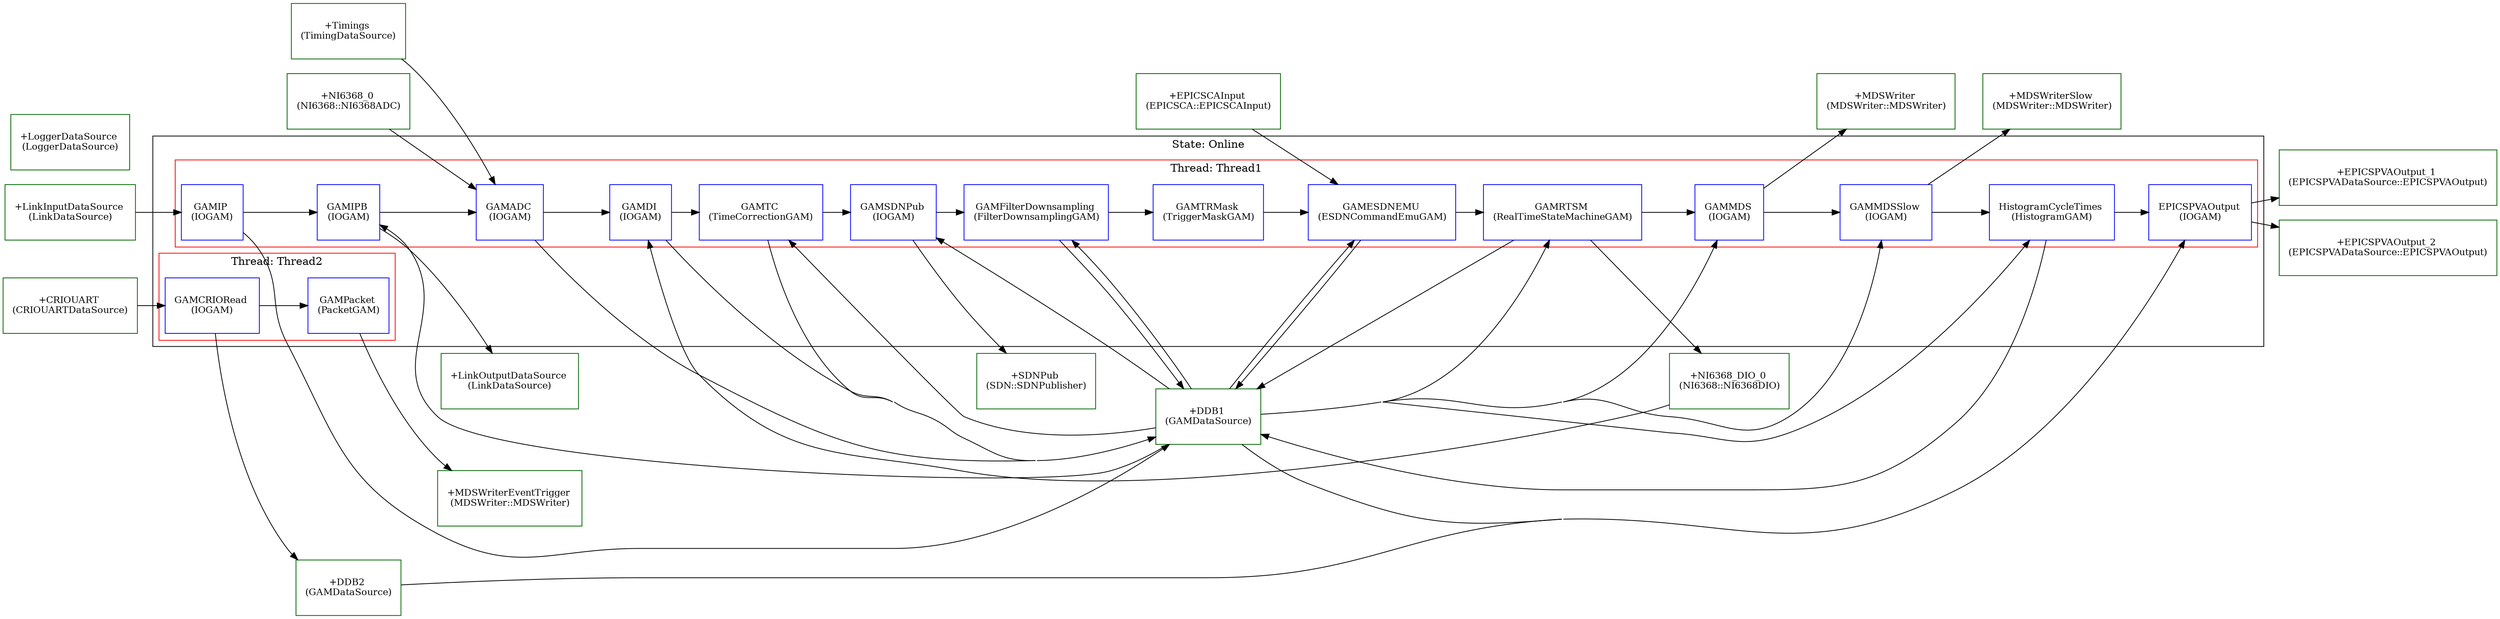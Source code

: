 digraph G {
rankdir=LR
concentrate=true
"Online.Thread1.GAMIP" [shape=record, style=filled, fillcolor=white, color=blue,label=<<TABLE border="0" cellborder="0"><TR><TD width="60" height="60"><font point-size="12">GAMIP <BR/>(IOGAM)</font></TD></TR></TABLE>>]
"Online.Thread1.GAMIPB" [shape=record, style=filled, fillcolor=white, color=blue,label=<<TABLE border="0" cellborder="0"><TR><TD width="60" height="60"><font point-size="12">GAMIPB <BR/>(IOGAM)</font></TD></TR></TABLE>>]
"Online.Thread1.GAMADC" [shape=record, style=filled, fillcolor=white, color=blue,label=<<TABLE border="0" cellborder="0"><TR><TD width="60" height="60"><font point-size="12">GAMADC <BR/>(IOGAM)</font></TD></TR></TABLE>>]
"Online.Thread1.GAMDI" [shape=record, style=filled, fillcolor=white, color=blue,label=<<TABLE border="0" cellborder="0"><TR><TD width="60" height="60"><font point-size="12">GAMDI <BR/>(IOGAM)</font></TD></TR></TABLE>>]
"Online.Thread1.GAMTC" [shape=record, style=filled, fillcolor=white, color=blue,label=<<TABLE border="0" cellborder="0"><TR><TD width="60" height="60"><font point-size="12">GAMTC <BR/>(TimeCorrectionGAM)</font></TD></TR></TABLE>>]
"Online.Thread1.GAMSDNPub" [shape=record, style=filled, fillcolor=white, color=blue,label=<<TABLE border="0" cellborder="0"><TR><TD width="60" height="60"><font point-size="12">GAMSDNPub <BR/>(IOGAM)</font></TD></TR></TABLE>>]
"Online.Thread1.GAMFilterDownsampling" [shape=record, style=filled, fillcolor=white, color=blue,label=<<TABLE border="0" cellborder="0"><TR><TD width="60" height="60"><font point-size="12">GAMFilterDownsampling <BR/>(FilterDownsamplingGAM)</font></TD></TR></TABLE>>]
"Online.Thread1.GAMTRMask" [shape=record, style=filled, fillcolor=white, color=blue,label=<<TABLE border="0" cellborder="0"><TR><TD width="60" height="60"><font point-size="12">GAMTRMask <BR/>(TriggerMaskGAM)</font></TD></TR></TABLE>>]
"Online.Thread1.GAMESDNEMU" [shape=record, style=filled, fillcolor=white, color=blue,label=<<TABLE border="0" cellborder="0"><TR><TD width="60" height="60"><font point-size="12">GAMESDNEMU <BR/>(ESDNCommandEmuGAM)</font></TD></TR></TABLE>>]
"Online.Thread1.GAMRTSM" [shape=record, style=filled, fillcolor=white, color=blue,label=<<TABLE border="0" cellborder="0"><TR><TD width="60" height="60"><font point-size="12">GAMRTSM <BR/>(RealTimeStateMachineGAM)</font></TD></TR></TABLE>>]
"Online.Thread1.GAMMDS" [shape=record, style=filled, fillcolor=white, color=blue,label=<<TABLE border="0" cellborder="0"><TR><TD width="60" height="60"><font point-size="12">GAMMDS <BR/>(IOGAM)</font></TD></TR></TABLE>>]
"Online.Thread1.GAMMDSSlow" [shape=record, style=filled, fillcolor=white, color=blue,label=<<TABLE border="0" cellborder="0"><TR><TD width="60" height="60"><font point-size="12">GAMMDSSlow <BR/>(IOGAM)</font></TD></TR></TABLE>>]
"Online.Thread1.HistogramCycleTimes" [shape=record, style=filled, fillcolor=white, color=blue,label=<<TABLE border="0" cellborder="0"><TR><TD width="60" height="60"><font point-size="12">HistogramCycleTimes <BR/>(HistogramGAM)</font></TD></TR></TABLE>>]
"Online.Thread1.EPICSPVAOutput" [shape=record, style=filled, fillcolor=white, color=blue,label=<<TABLE border="0" cellborder="0"><TR><TD width="60" height="60"><font point-size="12">EPICSPVAOutput <BR/>(IOGAM)</font></TD></TR></TABLE>>]
"Online.Thread2.GAMCRIORead" [shape=record, style=filled, fillcolor=white, color=blue,label=<<TABLE border="0" cellborder="0"><TR><TD width="60" height="60"><font point-size="12">GAMCRIORead <BR/>(IOGAM)</font></TD></TR></TABLE>>]
"Online.Thread2.GAMPacket" [shape=record, style=filled, fillcolor=white, color=blue,label=<<TABLE border="0" cellborder="0"><TR><TD width="60" height="60"><font point-size="12">GAMPacket <BR/>(PacketGAM)</font></TD></TR></TABLE>>]
subgraph cluster_Online {
label = "State: Online"
subgraph cluster_Online_Thread1 {
label = "Thread: Thread1"
color= "red"
"Online.Thread1.GAMIP"->"Online.Thread1.GAMIPB"->"Online.Thread1.GAMADC"->"Online.Thread1.GAMDI"->"Online.Thread1.GAMTC"->"Online.Thread1.GAMSDNPub"->"Online.Thread1.GAMFilterDownsampling"->"Online.Thread1.GAMTRMask"->"Online.Thread1.GAMESDNEMU"->"Online.Thread1.GAMRTSM"->"Online.Thread1.GAMMDS"->"Online.Thread1.GAMMDSSlow"->"Online.Thread1.HistogramCycleTimes"->"Online.Thread1.EPICSPVAOutput"
}
subgraph cluster_Online_Thread2 {
label = "Thread: Thread2"
color= "red"
"Online.Thread2.GAMCRIORead"->"Online.Thread2.GAMPacket"
}
}
"+DDB1" [shape=record, style=filled, fillcolor=white, color=darkgreen,label=<<TABLE border="0" cellborder="0"><TR><TD width="60" height="60"><font point-size="12">+DDB1 <BR/>(GAMDataSource)</font></TD></TR></TABLE>>]
"+DDB2" [shape=record, style=filled, fillcolor=white, color=darkgreen,label=<<TABLE border="0" cellborder="0"><TR><TD width="60" height="60"><font point-size="12">+DDB2 <BR/>(GAMDataSource)</font></TD></TR></TABLE>>]
"+LoggerDataSource" [shape=record, style=filled, fillcolor=white, color=darkgreen,label=<<TABLE border="0" cellborder="0"><TR><TD width="60" height="60"><font point-size="12">+LoggerDataSource <BR/>(LoggerDataSource)</font></TD></TR></TABLE>>]
"+Timings" [shape=record, style=filled, fillcolor=white, color=darkgreen,label=<<TABLE border="0" cellborder="0"><TR><TD width="60" height="60"><font point-size="12">+Timings <BR/>(TimingDataSource)</font></TD></TR></TABLE>>]
"+NI6368_0" [shape=record, style=filled, fillcolor=white, color=darkgreen,label=<<TABLE border="0" cellborder="0"><TR><TD width="60" height="60"><font point-size="12">+NI6368_0 <BR/>(NI6368::NI6368ADC)</font></TD></TR></TABLE>>]
"+NI6368_DIO_0" [shape=record, style=filled, fillcolor=white, color=darkgreen,label=<<TABLE border="0" cellborder="0"><TR><TD width="60" height="60"><font point-size="12">+NI6368_DIO_0 <BR/>(NI6368::NI6368DIO)</font></TD></TR></TABLE>>]
"+MDSWriter" [shape=record, style=filled, fillcolor=white, color=darkgreen,label=<<TABLE border="0" cellborder="0"><TR><TD width="60" height="60"><font point-size="12">+MDSWriter <BR/>(MDSWriter::MDSWriter)</font></TD></TR></TABLE>>]
"+MDSWriterSlow" [shape=record, style=filled, fillcolor=white, color=darkgreen,label=<<TABLE border="0" cellborder="0"><TR><TD width="60" height="60"><font point-size="12">+MDSWriterSlow <BR/>(MDSWriter::MDSWriter)</font></TD></TR></TABLE>>]
"+MDSWriterEventTrigger" [shape=record, style=filled, fillcolor=white, color=darkgreen,label=<<TABLE border="0" cellborder="0"><TR><TD width="60" height="60"><font point-size="12">+MDSWriterEventTrigger <BR/>(MDSWriter::MDSWriter)</font></TD></TR></TABLE>>]
"+CRIOUART" [shape=record, style=filled, fillcolor=white, color=darkgreen,label=<<TABLE border="0" cellborder="0"><TR><TD width="60" height="60"><font point-size="12">+CRIOUART <BR/>(CRIOUARTDataSource)</font></TD></TR></TABLE>>]
"+SDNPub" [shape=record, style=filled, fillcolor=white, color=darkgreen,label=<<TABLE border="0" cellborder="0"><TR><TD width="60" height="60"><font point-size="12">+SDNPub <BR/>(SDN::SDNPublisher)</font></TD></TR></TABLE>>]
"+LinkInputDataSource" [shape=record, style=filled, fillcolor=white, color=darkgreen,label=<<TABLE border="0" cellborder="0"><TR><TD width="60" height="60"><font point-size="12">+LinkInputDataSource <BR/>(LinkDataSource)</font></TD></TR></TABLE>>]
"+LinkOutputDataSource" [shape=record, style=filled, fillcolor=white, color=darkgreen,label=<<TABLE border="0" cellborder="0"><TR><TD width="60" height="60"><font point-size="12">+LinkOutputDataSource <BR/>(LinkDataSource)</font></TD></TR></TABLE>>]
"+EPICSCAInput" [shape=record, style=filled, fillcolor=white, color=darkgreen,label=<<TABLE border="0" cellborder="0"><TR><TD width="60" height="60"><font point-size="12">+EPICSCAInput <BR/>(EPICSCA::EPICSCAInput)</font></TD></TR></TABLE>>]
"+EPICSPVAOutput_1" [shape=record, style=filled, fillcolor=white, color=darkgreen,label=<<TABLE border="0" cellborder="0"><TR><TD width="60" height="60"><font point-size="12">+EPICSPVAOutput_1 <BR/>(EPICSPVADataSource::EPICSPVAOutput)</font></TD></TR></TABLE>>]
"+EPICSPVAOutput_2" [shape=record, style=filled, fillcolor=white, color=darkgreen,label=<<TABLE border="0" cellborder="0"><TR><TD width="60" height="60"><font point-size="12">+EPICSPVAOutput_2 <BR/>(EPICSPVADataSource::EPICSPVAOutput)</font></TD></TR></TABLE>>]
"+LinkInputDataSource"->"Online.Thread1.GAMIP"
"Online.Thread1.GAMIP"->"+DDB1"
"+DDB1"->"Online.Thread1.GAMIPB"
"Online.Thread1.GAMIPB"->"+LinkOutputDataSource"
"+NI6368_0"->"Online.Thread1.GAMADC"
"+Timings"->"Online.Thread1.GAMADC"
"Online.Thread1.GAMADC"->"+DDB1"
"+NI6368_DIO_0"->"Online.Thread1.GAMDI"
"Online.Thread1.GAMDI"->"+DDB1"
"+DDB1"->"Online.Thread1.GAMTC"
"Online.Thread1.GAMTC"->"+DDB1"
"+DDB1"->"Online.Thread1.GAMSDNPub"
"Online.Thread1.GAMSDNPub"->"+SDNPub"
"+DDB1"->"Online.Thread1.GAMFilterDownsampling"
"Online.Thread1.GAMFilterDownsampling"->"+DDB1"
"+DDB1"->"Online.Thread1.GAMTRMask"
"Online.Thread1.GAMTRMask"->"+DDB1"
"+DDB1"->"Online.Thread1.GAMESDNEMU"
"+EPICSCAInput"->"Online.Thread1.GAMESDNEMU"
"Online.Thread1.GAMESDNEMU"->"+DDB1"
"+DDB1"->"Online.Thread1.GAMRTSM"
"Online.Thread1.GAMRTSM"->"+DDB1"
"Online.Thread1.GAMRTSM"->"+NI6368_DIO_0"
"+DDB1"->"Online.Thread1.GAMMDS"
"Online.Thread1.GAMMDS"->"+MDSWriter"
"+DDB1"->"Online.Thread1.GAMMDSSlow"
"Online.Thread1.GAMMDSSlow"->"+MDSWriterSlow"
"+DDB1"->"Online.Thread1.HistogramCycleTimes"
"Online.Thread1.HistogramCycleTimes"->"+DDB1"
"+DDB1"->"Online.Thread1.EPICSPVAOutput"
"+DDB2"->"Online.Thread1.EPICSPVAOutput"
"Online.Thread1.EPICSPVAOutput"->"+EPICSPVAOutput_1"
"Online.Thread1.EPICSPVAOutput"->"+EPICSPVAOutput_2"
"+CRIOUART"->"Online.Thread2.GAMCRIORead"
"Online.Thread2.GAMCRIORead"->"+DDB2"
"+DDB2"->"Online.Thread2.GAMPacket"
"Online.Thread2.GAMPacket"->"+MDSWriterEventTrigger"
}
